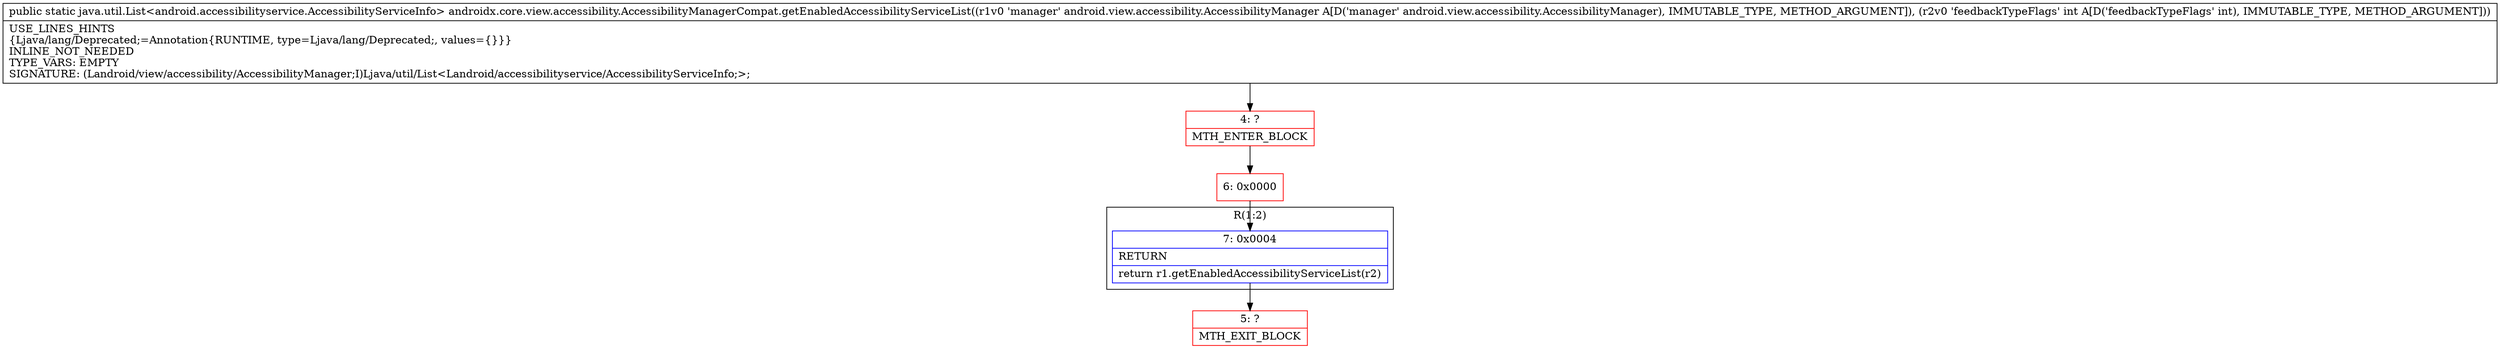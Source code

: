 digraph "CFG forandroidx.core.view.accessibility.AccessibilityManagerCompat.getEnabledAccessibilityServiceList(Landroid\/view\/accessibility\/AccessibilityManager;I)Ljava\/util\/List;" {
subgraph cluster_Region_522177210 {
label = "R(1:2)";
node [shape=record,color=blue];
Node_7 [shape=record,label="{7\:\ 0x0004|RETURN\l|return r1.getEnabledAccessibilityServiceList(r2)\l}"];
}
Node_4 [shape=record,color=red,label="{4\:\ ?|MTH_ENTER_BLOCK\l}"];
Node_6 [shape=record,color=red,label="{6\:\ 0x0000}"];
Node_5 [shape=record,color=red,label="{5\:\ ?|MTH_EXIT_BLOCK\l}"];
MethodNode[shape=record,label="{public static java.util.List\<android.accessibilityservice.AccessibilityServiceInfo\> androidx.core.view.accessibility.AccessibilityManagerCompat.getEnabledAccessibilityServiceList((r1v0 'manager' android.view.accessibility.AccessibilityManager A[D('manager' android.view.accessibility.AccessibilityManager), IMMUTABLE_TYPE, METHOD_ARGUMENT]), (r2v0 'feedbackTypeFlags' int A[D('feedbackTypeFlags' int), IMMUTABLE_TYPE, METHOD_ARGUMENT]))  | USE_LINES_HINTS\l\{Ljava\/lang\/Deprecated;=Annotation\{RUNTIME, type=Ljava\/lang\/Deprecated;, values=\{\}\}\}\lINLINE_NOT_NEEDED\lTYPE_VARS: EMPTY\lSIGNATURE: (Landroid\/view\/accessibility\/AccessibilityManager;I)Ljava\/util\/List\<Landroid\/accessibilityservice\/AccessibilityServiceInfo;\>;\l}"];
MethodNode -> Node_4;Node_7 -> Node_5;
Node_4 -> Node_6;
Node_6 -> Node_7;
}

